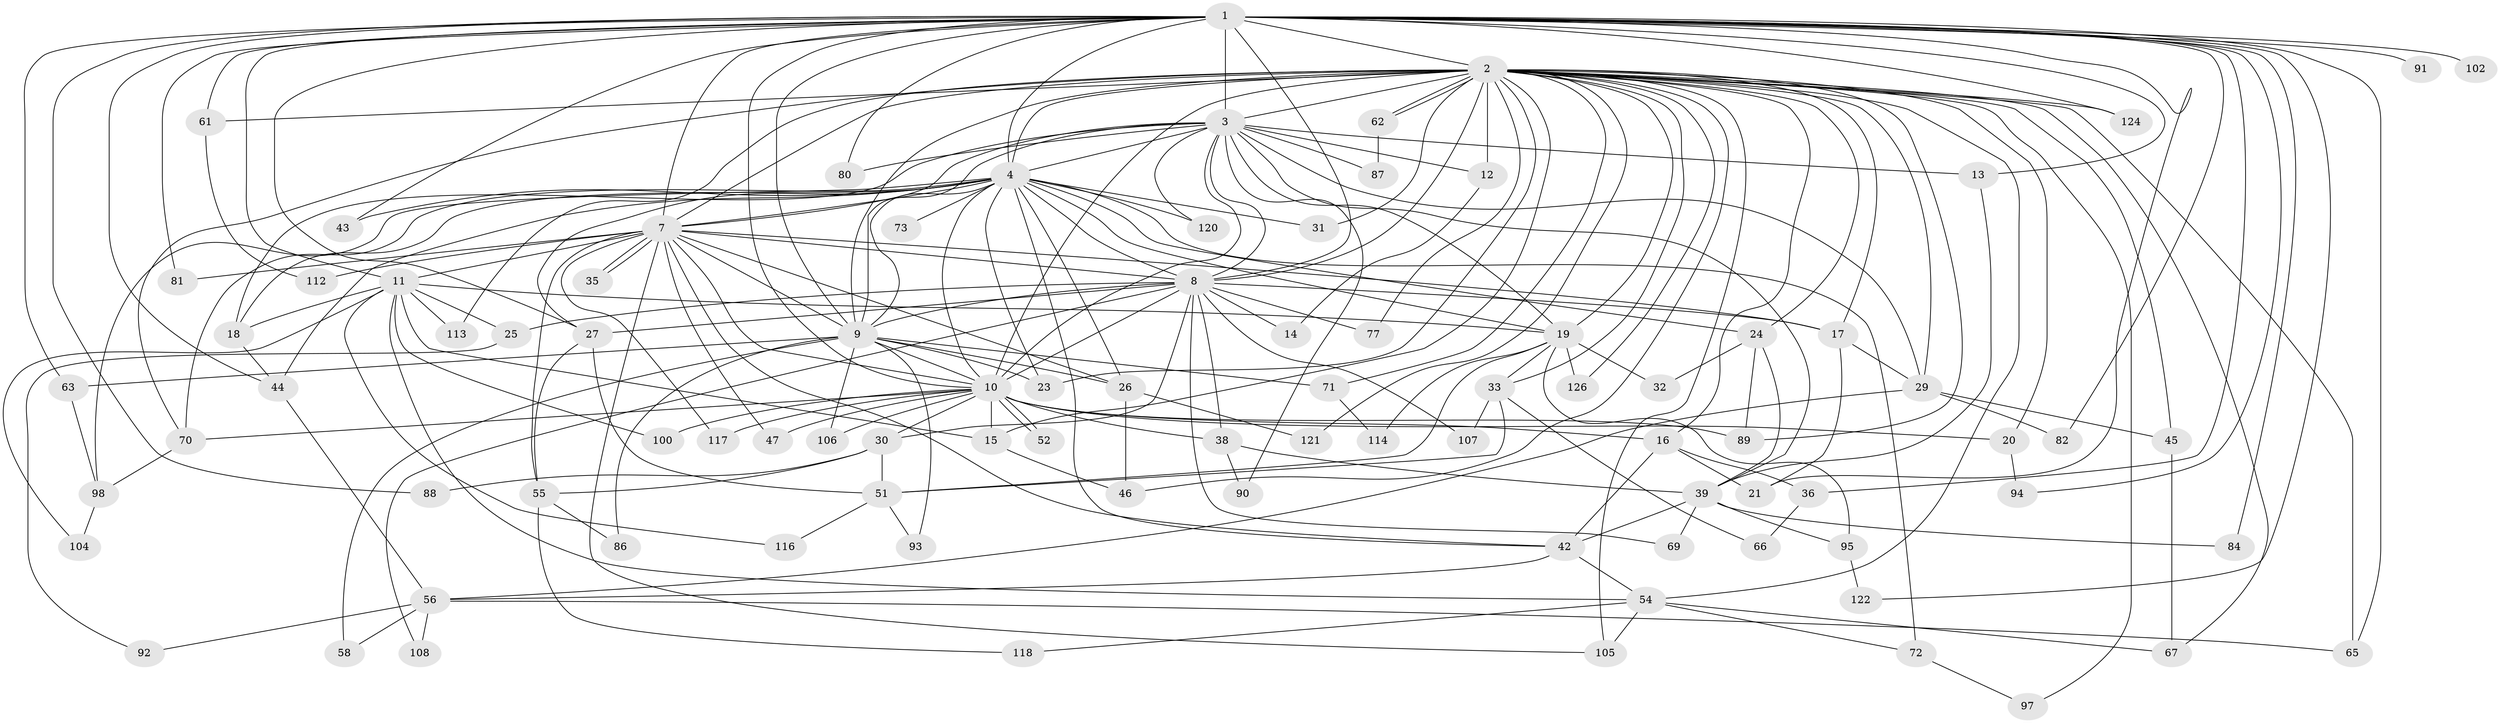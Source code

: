 // original degree distribution, {18: 0.007936507936507936, 26: 0.015873015873015872, 19: 0.015873015873015872, 25: 0.007936507936507936, 21: 0.015873015873015872, 23: 0.007936507936507936, 17: 0.007936507936507936, 9: 0.007936507936507936, 3: 0.23015873015873015, 2: 0.5, 4: 0.07936507936507936, 5: 0.06349206349206349, 10: 0.007936507936507936, 8: 0.007936507936507936, 6: 0.015873015873015872, 7: 0.007936507936507936}
// Generated by graph-tools (version 1.1) at 2025/41/03/06/25 10:41:37]
// undirected, 91 vertices, 218 edges
graph export_dot {
graph [start="1"]
  node [color=gray90,style=filled];
  1 [super="+6"];
  2 [super="+5"];
  3 [super="+68"];
  4 [super="+37"];
  7 [super="+64"];
  8 [super="+85"];
  9 [super="+49"];
  10 [super="+41"];
  11 [super="+34"];
  12;
  13 [super="+79"];
  14;
  15 [super="+22"];
  16 [super="+74"];
  17 [super="+103"];
  18 [super="+48"];
  19 [super="+83"];
  20;
  21 [super="+76"];
  23 [super="+28"];
  24;
  25;
  26 [super="+57"];
  27 [super="+111"];
  29 [super="+40"];
  30;
  31;
  32;
  33 [super="+96"];
  35;
  36;
  38 [super="+60"];
  39 [super="+125"];
  42 [super="+50"];
  43;
  44 [super="+123"];
  45;
  46;
  47;
  51 [super="+53"];
  52;
  54 [super="+75"];
  55 [super="+115"];
  56 [super="+59"];
  58;
  61;
  62;
  63;
  65 [super="+109"];
  66;
  67 [super="+99"];
  69;
  70 [super="+78"];
  71;
  72;
  73;
  77;
  80;
  81;
  82;
  84;
  86;
  87;
  88;
  89 [super="+119"];
  90;
  91;
  92;
  93;
  94;
  95;
  97;
  98 [super="+101"];
  100;
  102;
  104;
  105 [super="+110"];
  106;
  107;
  108;
  112;
  113;
  114;
  116;
  117;
  118;
  120;
  121;
  122;
  124;
  126;
  1 -- 2 [weight=4];
  1 -- 3 [weight=3];
  1 -- 4 [weight=2];
  1 -- 7 [weight=2];
  1 -- 8 [weight=2];
  1 -- 9 [weight=2];
  1 -- 10 [weight=2];
  1 -- 13;
  1 -- 21;
  1 -- 36;
  1 -- 61;
  1 -- 63;
  1 -- 65;
  1 -- 82;
  1 -- 84;
  1 -- 11;
  1 -- 80;
  1 -- 81;
  1 -- 88;
  1 -- 91;
  1 -- 94;
  1 -- 102;
  1 -- 43;
  1 -- 44;
  1 -- 122;
  1 -- 124;
  1 -- 27;
  2 -- 3 [weight=2];
  2 -- 4 [weight=2];
  2 -- 7 [weight=2];
  2 -- 8 [weight=2];
  2 -- 9 [weight=2];
  2 -- 10 [weight=2];
  2 -- 12;
  2 -- 23;
  2 -- 24;
  2 -- 31;
  2 -- 45;
  2 -- 46;
  2 -- 62;
  2 -- 62;
  2 -- 71;
  2 -- 77;
  2 -- 89;
  2 -- 113;
  2 -- 121;
  2 -- 124;
  2 -- 126;
  2 -- 67;
  2 -- 70;
  2 -- 16;
  2 -- 17;
  2 -- 19;
  2 -- 20;
  2 -- 29;
  2 -- 33;
  2 -- 97;
  2 -- 105;
  2 -- 61;
  2 -- 15;
  2 -- 65;
  2 -- 54;
  3 -- 4;
  3 -- 7;
  3 -- 8;
  3 -- 9;
  3 -- 10;
  3 -- 12;
  3 -- 13;
  3 -- 18;
  3 -- 19;
  3 -- 39;
  3 -- 80;
  3 -- 87;
  3 -- 120;
  3 -- 90;
  3 -- 29;
  4 -- 7;
  4 -- 8 [weight=2];
  4 -- 9;
  4 -- 10;
  4 -- 18;
  4 -- 24;
  4 -- 26;
  4 -- 27;
  4 -- 31;
  4 -- 42;
  4 -- 43;
  4 -- 70;
  4 -- 72;
  4 -- 73 [weight=2];
  4 -- 120;
  4 -- 19;
  4 -- 23;
  4 -- 44;
  4 -- 98;
  7 -- 8;
  7 -- 9;
  7 -- 10;
  7 -- 11;
  7 -- 17;
  7 -- 35;
  7 -- 35;
  7 -- 42;
  7 -- 47;
  7 -- 81;
  7 -- 117;
  7 -- 112;
  7 -- 26;
  7 -- 105;
  7 -- 55;
  8 -- 9;
  8 -- 10 [weight=2];
  8 -- 14;
  8 -- 25;
  8 -- 27;
  8 -- 30;
  8 -- 38;
  8 -- 69;
  8 -- 77;
  8 -- 107;
  8 -- 108;
  8 -- 17;
  9 -- 10 [weight=2];
  9 -- 23;
  9 -- 26;
  9 -- 58;
  9 -- 71;
  9 -- 86;
  9 -- 93;
  9 -- 106;
  9 -- 63;
  10 -- 15;
  10 -- 16;
  10 -- 20;
  10 -- 30;
  10 -- 38 [weight=2];
  10 -- 47;
  10 -- 52;
  10 -- 52;
  10 -- 89;
  10 -- 100;
  10 -- 106;
  10 -- 117;
  10 -- 70;
  11 -- 15;
  11 -- 25;
  11 -- 54;
  11 -- 104;
  11 -- 113;
  11 -- 116;
  11 -- 19;
  11 -- 18;
  11 -- 100;
  12 -- 14;
  13 -- 39;
  15 -- 46;
  16 -- 36;
  16 -- 42;
  16 -- 21;
  17 -- 21;
  17 -- 29;
  18 -- 44;
  19 -- 32;
  19 -- 33;
  19 -- 51;
  19 -- 95;
  19 -- 114;
  19 -- 126;
  20 -- 94;
  24 -- 32;
  24 -- 39;
  24 -- 89;
  25 -- 92;
  26 -- 121;
  26 -- 46;
  27 -- 55;
  27 -- 51;
  29 -- 82;
  29 -- 45;
  29 -- 56;
  30 -- 51;
  30 -- 55;
  30 -- 88;
  33 -- 66;
  33 -- 107;
  33 -- 51;
  36 -- 66;
  38 -- 90;
  38 -- 39;
  39 -- 69;
  39 -- 84;
  39 -- 95;
  39 -- 42;
  42 -- 54;
  42 -- 56;
  44 -- 56;
  45 -- 67;
  51 -- 93;
  51 -- 116;
  54 -- 72;
  54 -- 105;
  54 -- 118;
  54 -- 67;
  55 -- 86;
  55 -- 118;
  56 -- 58;
  56 -- 65;
  56 -- 92;
  56 -- 108;
  61 -- 112;
  62 -- 87;
  63 -- 98;
  70 -- 98;
  71 -- 114;
  72 -- 97;
  95 -- 122;
  98 -- 104;
}
